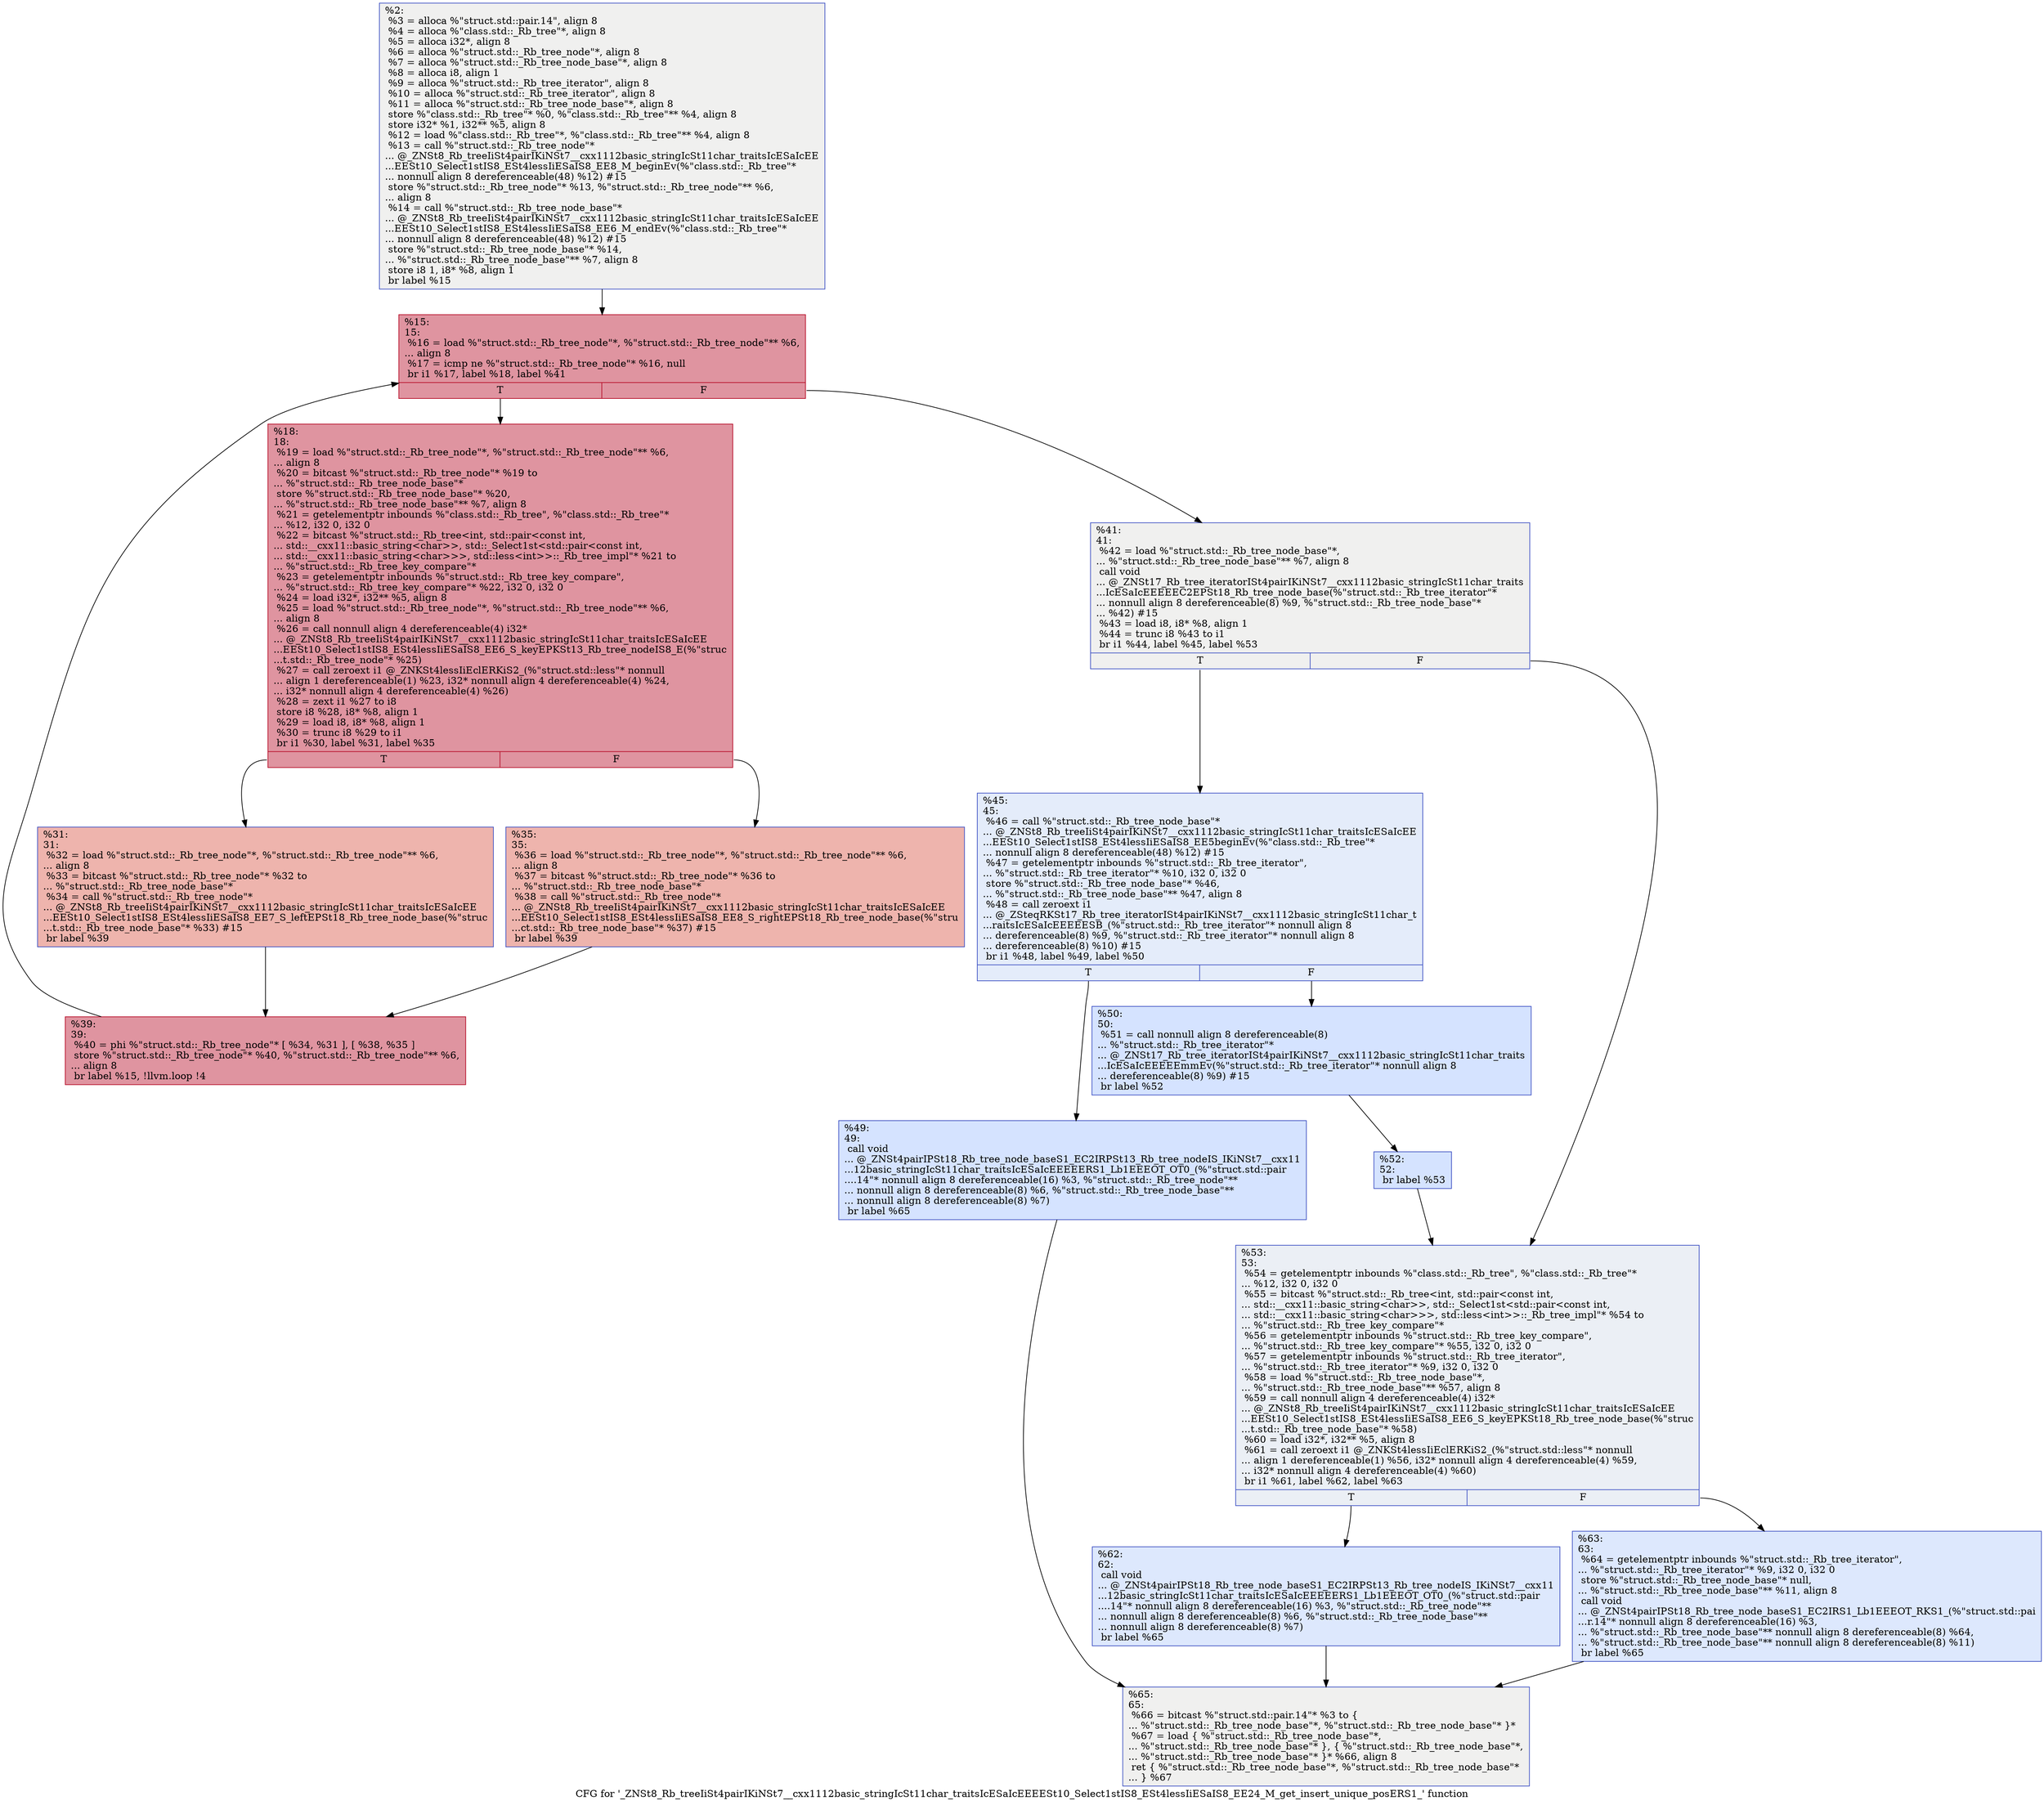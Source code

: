 digraph "CFG for '_ZNSt8_Rb_treeIiSt4pairIKiNSt7__cxx1112basic_stringIcSt11char_traitsIcESaIcEEEESt10_Select1stIS8_ESt4lessIiESaIS8_EE24_M_get_insert_unique_posERS1_' function" {
	label="CFG for '_ZNSt8_Rb_treeIiSt4pairIKiNSt7__cxx1112basic_stringIcSt11char_traitsIcESaIcEEEESt10_Select1stIS8_ESt4lessIiESaIS8_EE24_M_get_insert_unique_posERS1_' function";

	Node0x561d2df4f290 [shape=record,color="#3d50c3ff", style=filled, fillcolor="#dedcdb70",label="{%2:\l  %3 = alloca %\"struct.std::pair.14\", align 8\l  %4 = alloca %\"class.std::_Rb_tree\"*, align 8\l  %5 = alloca i32*, align 8\l  %6 = alloca %\"struct.std::_Rb_tree_node\"*, align 8\l  %7 = alloca %\"struct.std::_Rb_tree_node_base\"*, align 8\l  %8 = alloca i8, align 1\l  %9 = alloca %\"struct.std::_Rb_tree_iterator\", align 8\l  %10 = alloca %\"struct.std::_Rb_tree_iterator\", align 8\l  %11 = alloca %\"struct.std::_Rb_tree_node_base\"*, align 8\l  store %\"class.std::_Rb_tree\"* %0, %\"class.std::_Rb_tree\"** %4, align 8\l  store i32* %1, i32** %5, align 8\l  %12 = load %\"class.std::_Rb_tree\"*, %\"class.std::_Rb_tree\"** %4, align 8\l  %13 = call %\"struct.std::_Rb_tree_node\"*\l... @_ZNSt8_Rb_treeIiSt4pairIKiNSt7__cxx1112basic_stringIcSt11char_traitsIcESaIcEE\l...EESt10_Select1stIS8_ESt4lessIiESaIS8_EE8_M_beginEv(%\"class.std::_Rb_tree\"*\l... nonnull align 8 dereferenceable(48) %12) #15\l  store %\"struct.std::_Rb_tree_node\"* %13, %\"struct.std::_Rb_tree_node\"** %6,\l... align 8\l  %14 = call %\"struct.std::_Rb_tree_node_base\"*\l... @_ZNSt8_Rb_treeIiSt4pairIKiNSt7__cxx1112basic_stringIcSt11char_traitsIcESaIcEE\l...EESt10_Select1stIS8_ESt4lessIiESaIS8_EE6_M_endEv(%\"class.std::_Rb_tree\"*\l... nonnull align 8 dereferenceable(48) %12) #15\l  store %\"struct.std::_Rb_tree_node_base\"* %14,\l... %\"struct.std::_Rb_tree_node_base\"** %7, align 8\l  store i8 1, i8* %8, align 1\l  br label %15\l}"];
	Node0x561d2df4f290 -> Node0x561d2df4fad0;
	Node0x561d2df4fad0 [shape=record,color="#b70d28ff", style=filled, fillcolor="#b70d2870",label="{%15:\l15:                                               \l  %16 = load %\"struct.std::_Rb_tree_node\"*, %\"struct.std::_Rb_tree_node\"** %6,\l... align 8\l  %17 = icmp ne %\"struct.std::_Rb_tree_node\"* %16, null\l  br i1 %17, label %18, label %41\l|{<s0>T|<s1>F}}"];
	Node0x561d2df4fad0:s0 -> Node0x561d2df4fc00;
	Node0x561d2df4fad0:s1 -> Node0x561d2df4fc50;
	Node0x561d2df4fc00 [shape=record,color="#b70d28ff", style=filled, fillcolor="#b70d2870",label="{%18:\l18:                                               \l  %19 = load %\"struct.std::_Rb_tree_node\"*, %\"struct.std::_Rb_tree_node\"** %6,\l... align 8\l  %20 = bitcast %\"struct.std::_Rb_tree_node\"* %19 to\l... %\"struct.std::_Rb_tree_node_base\"*\l  store %\"struct.std::_Rb_tree_node_base\"* %20,\l... %\"struct.std::_Rb_tree_node_base\"** %7, align 8\l  %21 = getelementptr inbounds %\"class.std::_Rb_tree\", %\"class.std::_Rb_tree\"*\l... %12, i32 0, i32 0\l  %22 = bitcast %\"struct.std::_Rb_tree\<int, std::pair\<const int,\l... std::__cxx11::basic_string\<char\>\>, std::_Select1st\<std::pair\<const int,\l... std::__cxx11::basic_string\<char\>\>\>, std::less\<int\>\>::_Rb_tree_impl\"* %21 to\l... %\"struct.std::_Rb_tree_key_compare\"*\l  %23 = getelementptr inbounds %\"struct.std::_Rb_tree_key_compare\",\l... %\"struct.std::_Rb_tree_key_compare\"* %22, i32 0, i32 0\l  %24 = load i32*, i32** %5, align 8\l  %25 = load %\"struct.std::_Rb_tree_node\"*, %\"struct.std::_Rb_tree_node\"** %6,\l... align 8\l  %26 = call nonnull align 4 dereferenceable(4) i32*\l... @_ZNSt8_Rb_treeIiSt4pairIKiNSt7__cxx1112basic_stringIcSt11char_traitsIcESaIcEE\l...EESt10_Select1stIS8_ESt4lessIiESaIS8_EE6_S_keyEPKSt13_Rb_tree_nodeIS8_E(%\"struc\l...t.std::_Rb_tree_node\"* %25)\l  %27 = call zeroext i1 @_ZNKSt4lessIiEclERKiS2_(%\"struct.std::less\"* nonnull\l... align 1 dereferenceable(1) %23, i32* nonnull align 4 dereferenceable(4) %24,\l... i32* nonnull align 4 dereferenceable(4) %26)\l  %28 = zext i1 %27 to i8\l  store i8 %28, i8* %8, align 1\l  %29 = load i8, i8* %8, align 1\l  %30 = trunc i8 %29 to i1\l  br i1 %30, label %31, label %35\l|{<s0>T|<s1>F}}"];
	Node0x561d2df4fc00:s0 -> Node0x561d2df50530;
	Node0x561d2df4fc00:s1 -> Node0x561d2df50580;
	Node0x561d2df50530 [shape=record,color="#3d50c3ff", style=filled, fillcolor="#d8564670",label="{%31:\l31:                                               \l  %32 = load %\"struct.std::_Rb_tree_node\"*, %\"struct.std::_Rb_tree_node\"** %6,\l... align 8\l  %33 = bitcast %\"struct.std::_Rb_tree_node\"* %32 to\l... %\"struct.std::_Rb_tree_node_base\"*\l  %34 = call %\"struct.std::_Rb_tree_node\"*\l... @_ZNSt8_Rb_treeIiSt4pairIKiNSt7__cxx1112basic_stringIcSt11char_traitsIcESaIcEE\l...EESt10_Select1stIS8_ESt4lessIiESaIS8_EE7_S_leftEPSt18_Rb_tree_node_base(%\"struc\l...t.std::_Rb_tree_node_base\"* %33) #15\l  br label %39\l}"];
	Node0x561d2df50530 -> Node0x561d2df50850;
	Node0x561d2df50580 [shape=record,color="#3d50c3ff", style=filled, fillcolor="#d8564670",label="{%35:\l35:                                               \l  %36 = load %\"struct.std::_Rb_tree_node\"*, %\"struct.std::_Rb_tree_node\"** %6,\l... align 8\l  %37 = bitcast %\"struct.std::_Rb_tree_node\"* %36 to\l... %\"struct.std::_Rb_tree_node_base\"*\l  %38 = call %\"struct.std::_Rb_tree_node\"*\l... @_ZNSt8_Rb_treeIiSt4pairIKiNSt7__cxx1112basic_stringIcSt11char_traitsIcESaIcEE\l...EESt10_Select1stIS8_ESt4lessIiESaIS8_EE8_S_rightEPSt18_Rb_tree_node_base(%\"stru\l...ct.std::_Rb_tree_node_base\"* %37) #15\l  br label %39\l}"];
	Node0x561d2df50580 -> Node0x561d2df50850;
	Node0x561d2df50850 [shape=record,color="#b70d28ff", style=filled, fillcolor="#b70d2870",label="{%39:\l39:                                               \l  %40 = phi %\"struct.std::_Rb_tree_node\"* [ %34, %31 ], [ %38, %35 ]\l  store %\"struct.std::_Rb_tree_node\"* %40, %\"struct.std::_Rb_tree_node\"** %6,\l... align 8\l  br label %15, !llvm.loop !4\l}"];
	Node0x561d2df50850 -> Node0x561d2df4fad0;
	Node0x561d2df4fc50 [shape=record,color="#3d50c3ff", style=filled, fillcolor="#dedcdb70",label="{%41:\l41:                                               \l  %42 = load %\"struct.std::_Rb_tree_node_base\"*,\l... %\"struct.std::_Rb_tree_node_base\"** %7, align 8\l  call void\l... @_ZNSt17_Rb_tree_iteratorISt4pairIKiNSt7__cxx1112basic_stringIcSt11char_traits\l...IcESaIcEEEEEC2EPSt18_Rb_tree_node_base(%\"struct.std::_Rb_tree_iterator\"*\l... nonnull align 8 dereferenceable(8) %9, %\"struct.std::_Rb_tree_node_base\"*\l... %42) #15\l  %43 = load i8, i8* %8, align 1\l  %44 = trunc i8 %43 to i1\l  br i1 %44, label %45, label %53\l|{<s0>T|<s1>F}}"];
	Node0x561d2df4fc50:s0 -> Node0x561d2df50f80;
	Node0x561d2df4fc50:s1 -> Node0x561d2df50fd0;
	Node0x561d2df50f80 [shape=record,color="#3d50c3ff", style=filled, fillcolor="#c1d4f470",label="{%45:\l45:                                               \l  %46 = call %\"struct.std::_Rb_tree_node_base\"*\l... @_ZNSt8_Rb_treeIiSt4pairIKiNSt7__cxx1112basic_stringIcSt11char_traitsIcESaIcEE\l...EESt10_Select1stIS8_ESt4lessIiESaIS8_EE5beginEv(%\"class.std::_Rb_tree\"*\l... nonnull align 8 dereferenceable(48) %12) #15\l  %47 = getelementptr inbounds %\"struct.std::_Rb_tree_iterator\",\l... %\"struct.std::_Rb_tree_iterator\"* %10, i32 0, i32 0\l  store %\"struct.std::_Rb_tree_node_base\"* %46,\l... %\"struct.std::_Rb_tree_node_base\"** %47, align 8\l  %48 = call zeroext i1\l... @_ZSteqRKSt17_Rb_tree_iteratorISt4pairIKiNSt7__cxx1112basic_stringIcSt11char_t\l...raitsIcESaIcEEEEESB_(%\"struct.std::_Rb_tree_iterator\"* nonnull align 8\l... dereferenceable(8) %9, %\"struct.std::_Rb_tree_iterator\"* nonnull align 8\l... dereferenceable(8) %10) #15\l  br i1 %48, label %49, label %50\l|{<s0>T|<s1>F}}"];
	Node0x561d2df50f80:s0 -> Node0x561d2df515c0;
	Node0x561d2df50f80:s1 -> Node0x561d2df51610;
	Node0x561d2df515c0 [shape=record,color="#3d50c3ff", style=filled, fillcolor="#a1c0ff70",label="{%49:\l49:                                               \l  call void\l... @_ZNSt4pairIPSt18_Rb_tree_node_baseS1_EC2IRPSt13_Rb_tree_nodeIS_IKiNSt7__cxx11\l...12basic_stringIcSt11char_traitsIcESaIcEEEEERS1_Lb1EEEOT_OT0_(%\"struct.std::pair\l....14\"* nonnull align 8 dereferenceable(16) %3, %\"struct.std::_Rb_tree_node\"**\l... nonnull align 8 dereferenceable(8) %6, %\"struct.std::_Rb_tree_node_base\"**\l... nonnull align 8 dereferenceable(8) %7)\l  br label %65\l}"];
	Node0x561d2df515c0 -> Node0x561d2df52180;
	Node0x561d2df51610 [shape=record,color="#3d50c3ff", style=filled, fillcolor="#a1c0ff70",label="{%50:\l50:                                               \l  %51 = call nonnull align 8 dereferenceable(8)\l... %\"struct.std::_Rb_tree_iterator\"*\l... @_ZNSt17_Rb_tree_iteratorISt4pairIKiNSt7__cxx1112basic_stringIcSt11char_traits\l...IcESaIcEEEEEmmEv(%\"struct.std::_Rb_tree_iterator\"* nonnull align 8\l... dereferenceable(8) %9) #15\l  br label %52\l}"];
	Node0x561d2df51610 -> Node0x561d2df52290;
	Node0x561d2df52290 [shape=record,color="#3d50c3ff", style=filled, fillcolor="#a1c0ff70",label="{%52:\l52:                                               \l  br label %53\l}"];
	Node0x561d2df52290 -> Node0x561d2df50fd0;
	Node0x561d2df50fd0 [shape=record,color="#3d50c3ff", style=filled, fillcolor="#d1dae970",label="{%53:\l53:                                               \l  %54 = getelementptr inbounds %\"class.std::_Rb_tree\", %\"class.std::_Rb_tree\"*\l... %12, i32 0, i32 0\l  %55 = bitcast %\"struct.std::_Rb_tree\<int, std::pair\<const int,\l... std::__cxx11::basic_string\<char\>\>, std::_Select1st\<std::pair\<const int,\l... std::__cxx11::basic_string\<char\>\>\>, std::less\<int\>\>::_Rb_tree_impl\"* %54 to\l... %\"struct.std::_Rb_tree_key_compare\"*\l  %56 = getelementptr inbounds %\"struct.std::_Rb_tree_key_compare\",\l... %\"struct.std::_Rb_tree_key_compare\"* %55, i32 0, i32 0\l  %57 = getelementptr inbounds %\"struct.std::_Rb_tree_iterator\",\l... %\"struct.std::_Rb_tree_iterator\"* %9, i32 0, i32 0\l  %58 = load %\"struct.std::_Rb_tree_node_base\"*,\l... %\"struct.std::_Rb_tree_node_base\"** %57, align 8\l  %59 = call nonnull align 4 dereferenceable(4) i32*\l... @_ZNSt8_Rb_treeIiSt4pairIKiNSt7__cxx1112basic_stringIcSt11char_traitsIcESaIcEE\l...EESt10_Select1stIS8_ESt4lessIiESaIS8_EE6_S_keyEPKSt18_Rb_tree_node_base(%\"struc\l...t.std::_Rb_tree_node_base\"* %58)\l  %60 = load i32*, i32** %5, align 8\l  %61 = call zeroext i1 @_ZNKSt4lessIiEclERKiS2_(%\"struct.std::less\"* nonnull\l... align 1 dereferenceable(1) %56, i32* nonnull align 4 dereferenceable(4) %59,\l... i32* nonnull align 4 dereferenceable(4) %60)\l  br i1 %61, label %62, label %63\l|{<s0>T|<s1>F}}"];
	Node0x561d2df50fd0:s0 -> Node0x561d2df529b0;
	Node0x561d2df50fd0:s1 -> Node0x561d2df52a00;
	Node0x561d2df529b0 [shape=record,color="#3d50c3ff", style=filled, fillcolor="#b2ccfb70",label="{%62:\l62:                                               \l  call void\l... @_ZNSt4pairIPSt18_Rb_tree_node_baseS1_EC2IRPSt13_Rb_tree_nodeIS_IKiNSt7__cxx11\l...12basic_stringIcSt11char_traitsIcESaIcEEEEERS1_Lb1EEEOT_OT0_(%\"struct.std::pair\l....14\"* nonnull align 8 dereferenceable(16) %3, %\"struct.std::_Rb_tree_node\"**\l... nonnull align 8 dereferenceable(8) %6, %\"struct.std::_Rb_tree_node_base\"**\l... nonnull align 8 dereferenceable(8) %7)\l  br label %65\l}"];
	Node0x561d2df529b0 -> Node0x561d2df52180;
	Node0x561d2df52a00 [shape=record,color="#3d50c3ff", style=filled, fillcolor="#b2ccfb70",label="{%63:\l63:                                               \l  %64 = getelementptr inbounds %\"struct.std::_Rb_tree_iterator\",\l... %\"struct.std::_Rb_tree_iterator\"* %9, i32 0, i32 0\l  store %\"struct.std::_Rb_tree_node_base\"* null,\l... %\"struct.std::_Rb_tree_node_base\"** %11, align 8\l  call void\l... @_ZNSt4pairIPSt18_Rb_tree_node_baseS1_EC2IRS1_Lb1EEEOT_RKS1_(%\"struct.std::pai\l...r.14\"* nonnull align 8 dereferenceable(16) %3,\l... %\"struct.std::_Rb_tree_node_base\"** nonnull align 8 dereferenceable(8) %64,\l... %\"struct.std::_Rb_tree_node_base\"** nonnull align 8 dereferenceable(8) %11)\l  br label %65\l}"];
	Node0x561d2df52a00 -> Node0x561d2df52180;
	Node0x561d2df52180 [shape=record,color="#3d50c3ff", style=filled, fillcolor="#dedcdb70",label="{%65:\l65:                                               \l  %66 = bitcast %\"struct.std::pair.14\"* %3 to \{\l... %\"struct.std::_Rb_tree_node_base\"*, %\"struct.std::_Rb_tree_node_base\"* \}*\l  %67 = load \{ %\"struct.std::_Rb_tree_node_base\"*,\l... %\"struct.std::_Rb_tree_node_base\"* \}, \{ %\"struct.std::_Rb_tree_node_base\"*,\l... %\"struct.std::_Rb_tree_node_base\"* \}* %66, align 8\l  ret \{ %\"struct.std::_Rb_tree_node_base\"*, %\"struct.std::_Rb_tree_node_base\"*\l... \} %67\l}"];
}

